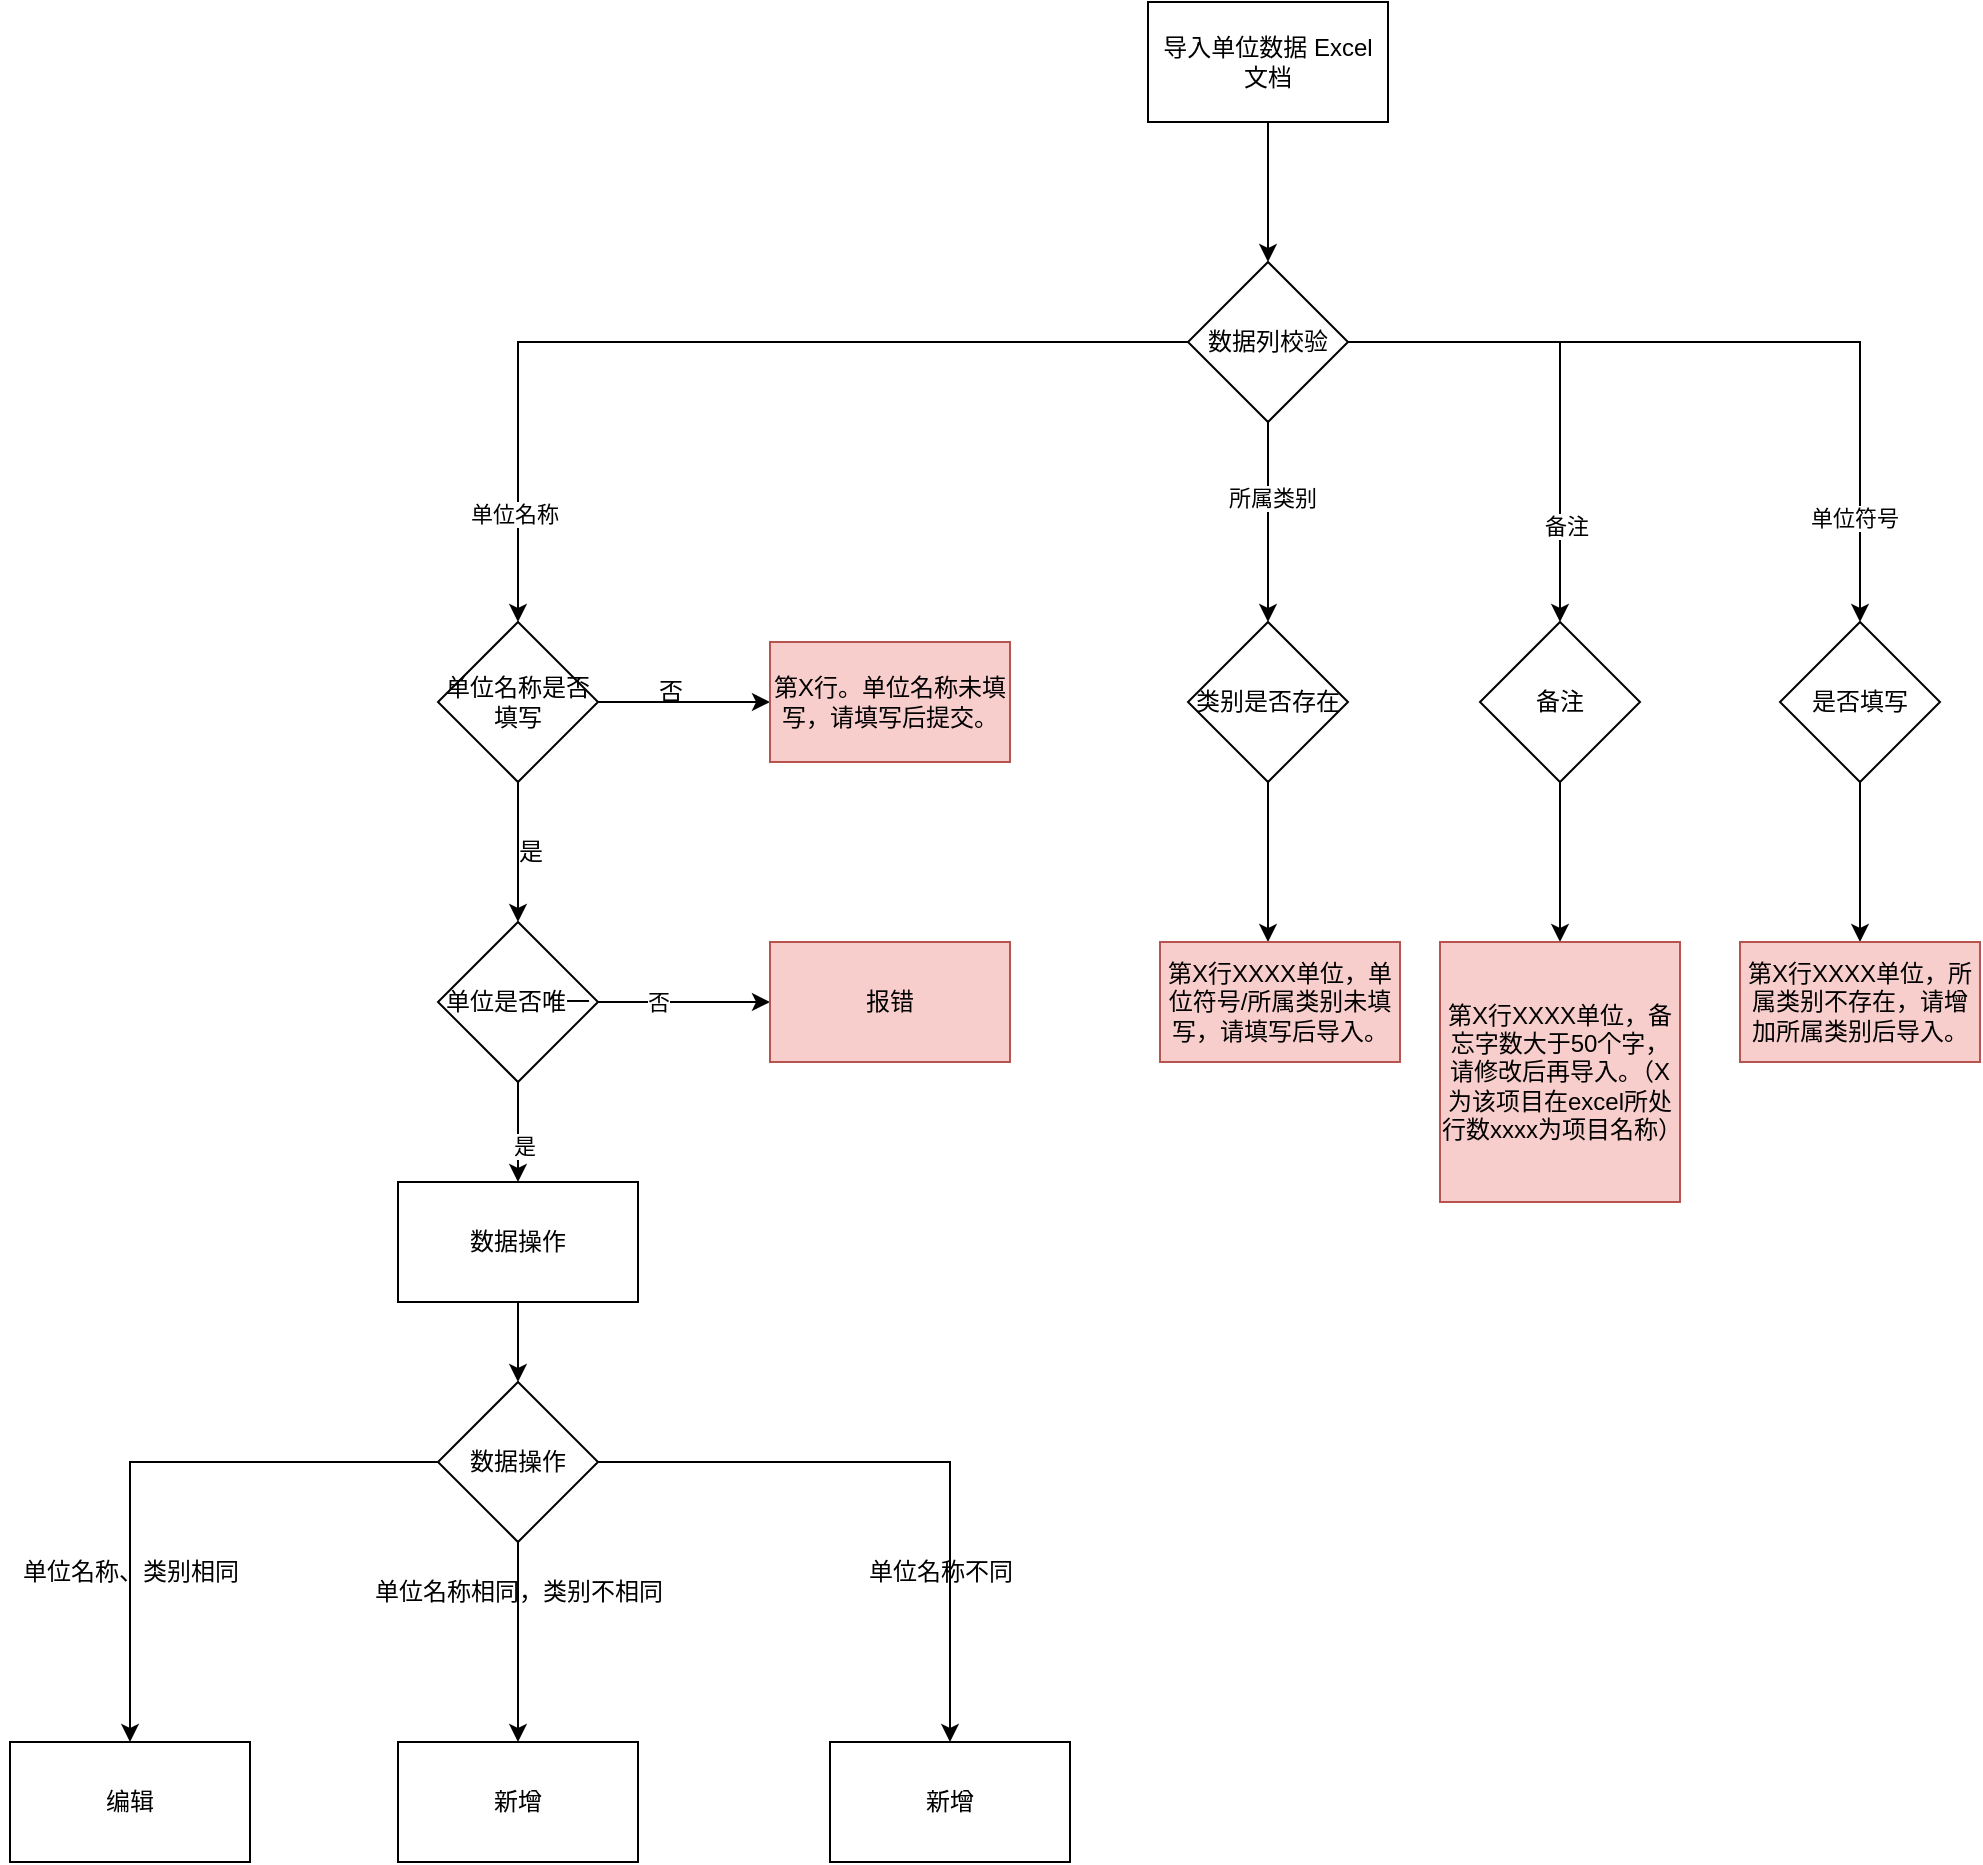 <mxfile version="20.6.0" type="github">
  <diagram id="tR3XoD3DEGh_v77hpuWb" name="第 1 页">
    <mxGraphModel dx="2249" dy="1973" grid="1" gridSize="10" guides="1" tooltips="1" connect="1" arrows="1" fold="1" page="1" pageScale="1" pageWidth="827" pageHeight="1169" math="0" shadow="0">
      <root>
        <mxCell id="0" />
        <mxCell id="1" parent="0" />
        <mxCell id="Ee5MRmjMs7288bCg43-E-31" style="edgeStyle=orthogonalEdgeStyle;rounded=0;orthogonalLoop=1;jettySize=auto;html=1;exitX=0.5;exitY=1;exitDx=0;exitDy=0;entryX=0.5;entryY=0;entryDx=0;entryDy=0;" edge="1" parent="1" source="Ee5MRmjMs7288bCg43-E-1" target="Ee5MRmjMs7288bCg43-E-30">
          <mxGeometry relative="1" as="geometry" />
        </mxCell>
        <mxCell id="Ee5MRmjMs7288bCg43-E-1" value="导入单位数据 Excel 文档" style="rounded=0;whiteSpace=wrap;html=1;" vertex="1" parent="1">
          <mxGeometry x="354" y="-220" width="120" height="60" as="geometry" />
        </mxCell>
        <mxCell id="Ee5MRmjMs7288bCg43-E-4" style="edgeStyle=orthogonalEdgeStyle;rounded=0;orthogonalLoop=1;jettySize=auto;html=1;exitX=0.5;exitY=1;exitDx=0;exitDy=0;entryX=0.5;entryY=0;entryDx=0;entryDy=0;" edge="1" parent="1" source="Ee5MRmjMs7288bCg43-E-2" target="Ee5MRmjMs7288bCg43-E-14">
          <mxGeometry relative="1" as="geometry">
            <mxPoint x="39" y="360" as="targetPoint" />
            <Array as="points" />
          </mxGeometry>
        </mxCell>
        <mxCell id="Ee5MRmjMs7288bCg43-E-9" value="是" style="edgeLabel;html=1;align=center;verticalAlign=middle;resizable=0;points=[];" vertex="1" connectable="0" parent="Ee5MRmjMs7288bCg43-E-4">
          <mxGeometry x="0.25" y="3" relative="1" as="geometry">
            <mxPoint as="offset" />
          </mxGeometry>
        </mxCell>
        <mxCell id="Ee5MRmjMs7288bCg43-E-6" style="edgeStyle=orthogonalEdgeStyle;rounded=0;orthogonalLoop=1;jettySize=auto;html=1;exitX=1;exitY=0.5;exitDx=0;exitDy=0;entryX=0;entryY=0.5;entryDx=0;entryDy=0;" edge="1" parent="1" source="Ee5MRmjMs7288bCg43-E-2" target="Ee5MRmjMs7288bCg43-E-5">
          <mxGeometry relative="1" as="geometry" />
        </mxCell>
        <mxCell id="Ee5MRmjMs7288bCg43-E-8" value="否" style="edgeLabel;html=1;align=center;verticalAlign=middle;resizable=0;points=[];" vertex="1" connectable="0" parent="Ee5MRmjMs7288bCg43-E-6">
          <mxGeometry x="-0.302" relative="1" as="geometry">
            <mxPoint as="offset" />
          </mxGeometry>
        </mxCell>
        <mxCell id="Ee5MRmjMs7288bCg43-E-2" value="单位是否唯一" style="rhombus;whiteSpace=wrap;html=1;" vertex="1" parent="1">
          <mxGeometry x="-1" y="240" width="80" height="80" as="geometry" />
        </mxCell>
        <mxCell id="Ee5MRmjMs7288bCg43-E-5" value="报错" style="rounded=0;whiteSpace=wrap;html=1;fillColor=#f8cecc;strokeColor=#b85450;" vertex="1" parent="1">
          <mxGeometry x="165" y="250" width="120" height="60" as="geometry" />
        </mxCell>
        <mxCell id="Ee5MRmjMs7288bCg43-E-10" value="编辑" style="rounded=0;whiteSpace=wrap;html=1;" vertex="1" parent="1">
          <mxGeometry x="-215" y="650" width="120" height="60" as="geometry" />
        </mxCell>
        <mxCell id="Ee5MRmjMs7288bCg43-E-11" value="新增" style="rounded=0;whiteSpace=wrap;html=1;" vertex="1" parent="1">
          <mxGeometry x="-21" y="650" width="120" height="60" as="geometry" />
        </mxCell>
        <mxCell id="Ee5MRmjMs7288bCg43-E-12" value="新增" style="rounded=0;whiteSpace=wrap;html=1;" vertex="1" parent="1">
          <mxGeometry x="195" y="650" width="120" height="60" as="geometry" />
        </mxCell>
        <mxCell id="Ee5MRmjMs7288bCg43-E-23" style="edgeStyle=orthogonalEdgeStyle;rounded=0;orthogonalLoop=1;jettySize=auto;html=1;exitX=0;exitY=0.5;exitDx=0;exitDy=0;" edge="1" parent="1" source="Ee5MRmjMs7288bCg43-E-13" target="Ee5MRmjMs7288bCg43-E-10">
          <mxGeometry relative="1" as="geometry" />
        </mxCell>
        <mxCell id="Ee5MRmjMs7288bCg43-E-24" style="edgeStyle=orthogonalEdgeStyle;rounded=0;orthogonalLoop=1;jettySize=auto;html=1;exitX=0.5;exitY=1;exitDx=0;exitDy=0;" edge="1" parent="1" source="Ee5MRmjMs7288bCg43-E-13" target="Ee5MRmjMs7288bCg43-E-11">
          <mxGeometry relative="1" as="geometry" />
        </mxCell>
        <mxCell id="Ee5MRmjMs7288bCg43-E-25" style="edgeStyle=orthogonalEdgeStyle;rounded=0;orthogonalLoop=1;jettySize=auto;html=1;exitX=1;exitY=0.5;exitDx=0;exitDy=0;" edge="1" parent="1" source="Ee5MRmjMs7288bCg43-E-13" target="Ee5MRmjMs7288bCg43-E-12">
          <mxGeometry relative="1" as="geometry" />
        </mxCell>
        <mxCell id="Ee5MRmjMs7288bCg43-E-13" value="数据操作" style="rhombus;whiteSpace=wrap;html=1;" vertex="1" parent="1">
          <mxGeometry x="-1" y="470" width="80" height="80" as="geometry" />
        </mxCell>
        <mxCell id="Ee5MRmjMs7288bCg43-E-15" style="edgeStyle=orthogonalEdgeStyle;rounded=0;orthogonalLoop=1;jettySize=auto;html=1;exitX=0.5;exitY=1;exitDx=0;exitDy=0;" edge="1" parent="1" source="Ee5MRmjMs7288bCg43-E-14" target="Ee5MRmjMs7288bCg43-E-13">
          <mxGeometry relative="1" as="geometry" />
        </mxCell>
        <mxCell id="Ee5MRmjMs7288bCg43-E-14" value="数据操作" style="rounded=0;whiteSpace=wrap;html=1;" vertex="1" parent="1">
          <mxGeometry x="-21" y="370" width="120" height="60" as="geometry" />
        </mxCell>
        <mxCell id="Ee5MRmjMs7288bCg43-E-18" style="edgeStyle=orthogonalEdgeStyle;rounded=0;orthogonalLoop=1;jettySize=auto;html=1;exitX=0.5;exitY=1;exitDx=0;exitDy=0;entryX=0.5;entryY=0;entryDx=0;entryDy=0;" edge="1" parent="1" source="Ee5MRmjMs7288bCg43-E-16" target="Ee5MRmjMs7288bCg43-E-2">
          <mxGeometry relative="1" as="geometry" />
        </mxCell>
        <mxCell id="Ee5MRmjMs7288bCg43-E-20" style="edgeStyle=orthogonalEdgeStyle;rounded=0;orthogonalLoop=1;jettySize=auto;html=1;exitX=1;exitY=0.5;exitDx=0;exitDy=0;entryX=0;entryY=0.5;entryDx=0;entryDy=0;" edge="1" parent="1" source="Ee5MRmjMs7288bCg43-E-16" target="Ee5MRmjMs7288bCg43-E-21">
          <mxGeometry relative="1" as="geometry">
            <mxPoint x="155" y="130" as="targetPoint" />
          </mxGeometry>
        </mxCell>
        <mxCell id="Ee5MRmjMs7288bCg43-E-16" value="单位名称是否填写" style="rhombus;whiteSpace=wrap;html=1;" vertex="1" parent="1">
          <mxGeometry x="-1" y="90" width="80" height="80" as="geometry" />
        </mxCell>
        <mxCell id="Ee5MRmjMs7288bCg43-E-19" value="是" style="text;html=1;align=center;verticalAlign=middle;resizable=0;points=[];autosize=1;strokeColor=none;fillColor=none;" vertex="1" parent="1">
          <mxGeometry x="25" y="190" width="40" height="30" as="geometry" />
        </mxCell>
        <mxCell id="Ee5MRmjMs7288bCg43-E-21" value="&lt;div data-docx-has-block-data=&quot;false&quot; data-page-id=&quot;doxcnUg7UYMPqlSIyXwDWfKtBhc&quot;&gt;&lt;div class=&quot;ace-line ace-line old-record-id-doxcnEmQ2aUY8U2KQ4J9b7pMEVh&quot; style=&quot;&quot;&gt;第X行。单位名称未填写，请填写后提交。&lt;/div&gt;&lt;/div&gt;&lt;span class=&quot;lark-record-clipboard&quot; data-lark-record-format=&quot;docx/text&quot; data-lark-record-data=&quot;{&amp;quot;rootId&amp;quot;:&amp;quot;doxcnUg7UYMPqlSIyXwDWfKtBhc&amp;quot;,&amp;quot;text&amp;quot;:{&amp;quot;initialAttributedTexts&amp;quot;:{&amp;quot;text&amp;quot;:{&amp;quot;0&amp;quot;:&amp;quot;第X行。单位名称未填写，请填写后提交。&amp;quot;},&amp;quot;attribs&amp;quot;:{&amp;quot;0&amp;quot;:&amp;quot;*0+j&amp;quot;}},&amp;quot;apool&amp;quot;:{&amp;quot;numToAttrib&amp;quot;:{&amp;quot;0&amp;quot;:[&amp;quot;author&amp;quot;,&amp;quot;7049226964187480066&amp;quot;]},&amp;quot;nextNum&amp;quot;:1}},&amp;quot;type&amp;quot;:&amp;quot;text&amp;quot;,&amp;quot;referenceRecordMap&amp;quot;:{},&amp;quot;extra&amp;quot;:{&amp;quot;mention_page_title&amp;quot;:{},&amp;quot;external_mention_url&amp;quot;:{}},&amp;quot;isKeepQuoteContainer&amp;quot;:false,&amp;quot;isFromCode&amp;quot;:false,&amp;quot;selection&amp;quot;:[{&amp;quot;id&amp;quot;:1011,&amp;quot;type&amp;quot;:&amp;quot;text&amp;quot;,&amp;quot;selection&amp;quot;:{&amp;quot;start&amp;quot;:0,&amp;quot;end&amp;quot;:19},&amp;quot;recordId&amp;quot;:&amp;quot;doxcnEmQ2aUY8U2KQ4J9b7pMEVh&amp;quot;}],&amp;quot;isCut&amp;quot;:false}&quot;&gt;&lt;/span&gt;" style="rounded=0;whiteSpace=wrap;html=1;fillColor=#f8cecc;strokeColor=#b85450;" vertex="1" parent="1">
          <mxGeometry x="165" y="100" width="120" height="60" as="geometry" />
        </mxCell>
        <mxCell id="Ee5MRmjMs7288bCg43-E-22" value="否" style="text;html=1;align=center;verticalAlign=middle;resizable=0;points=[];autosize=1;strokeColor=none;fillColor=none;" vertex="1" parent="1">
          <mxGeometry x="95" y="110" width="40" height="30" as="geometry" />
        </mxCell>
        <mxCell id="Ee5MRmjMs7288bCg43-E-26" value="&lt;span style=&quot;&quot;&gt;单位名称、类别相同&lt;/span&gt;" style="text;html=1;align=center;verticalAlign=middle;resizable=0;points=[];autosize=1;strokeColor=none;fillColor=none;" vertex="1" parent="1">
          <mxGeometry x="-220" y="550" width="130" height="30" as="geometry" />
        </mxCell>
        <mxCell id="Ee5MRmjMs7288bCg43-E-28" value="&lt;span style=&quot;&quot;&gt;单位名称相同，类别不相同&lt;/span&gt;" style="text;html=1;align=center;verticalAlign=middle;resizable=0;points=[];autosize=1;strokeColor=none;fillColor=none;" vertex="1" parent="1">
          <mxGeometry x="-46" y="560" width="170" height="30" as="geometry" />
        </mxCell>
        <mxCell id="Ee5MRmjMs7288bCg43-E-29" value="&lt;span style=&quot;&quot;&gt;单位名称不同&lt;/span&gt;" style="text;html=1;align=center;verticalAlign=middle;resizable=0;points=[];autosize=1;strokeColor=none;fillColor=none;" vertex="1" parent="1">
          <mxGeometry x="200" y="550" width="100" height="30" as="geometry" />
        </mxCell>
        <mxCell id="Ee5MRmjMs7288bCg43-E-32" style="edgeStyle=orthogonalEdgeStyle;rounded=0;orthogonalLoop=1;jettySize=auto;html=1;exitX=0;exitY=0.5;exitDx=0;exitDy=0;entryX=0.5;entryY=0;entryDx=0;entryDy=0;" edge="1" parent="1" source="Ee5MRmjMs7288bCg43-E-30" target="Ee5MRmjMs7288bCg43-E-16">
          <mxGeometry relative="1" as="geometry" />
        </mxCell>
        <mxCell id="Ee5MRmjMs7288bCg43-E-48" value="单位名称" style="edgeLabel;html=1;align=center;verticalAlign=middle;resizable=0;points=[];" vertex="1" connectable="0" parent="Ee5MRmjMs7288bCg43-E-32">
          <mxGeometry x="0.773" y="-2" relative="1" as="geometry">
            <mxPoint as="offset" />
          </mxGeometry>
        </mxCell>
        <mxCell id="Ee5MRmjMs7288bCg43-E-40" style="edgeStyle=orthogonalEdgeStyle;rounded=0;orthogonalLoop=1;jettySize=auto;html=1;exitX=0.5;exitY=1;exitDx=0;exitDy=0;" edge="1" parent="1" source="Ee5MRmjMs7288bCg43-E-30" target="Ee5MRmjMs7288bCg43-E-38">
          <mxGeometry relative="1" as="geometry" />
        </mxCell>
        <mxCell id="Ee5MRmjMs7288bCg43-E-47" value="所属类别" style="edgeLabel;html=1;align=center;verticalAlign=middle;resizable=0;points=[];" vertex="1" connectable="0" parent="Ee5MRmjMs7288bCg43-E-40">
          <mxGeometry x="-0.24" y="2" relative="1" as="geometry">
            <mxPoint as="offset" />
          </mxGeometry>
        </mxCell>
        <mxCell id="Ee5MRmjMs7288bCg43-E-42" style="edgeStyle=orthogonalEdgeStyle;rounded=0;orthogonalLoop=1;jettySize=auto;html=1;exitX=1;exitY=0.5;exitDx=0;exitDy=0;" edge="1" parent="1" source="Ee5MRmjMs7288bCg43-E-30" target="Ee5MRmjMs7288bCg43-E-41">
          <mxGeometry relative="1" as="geometry" />
        </mxCell>
        <mxCell id="Ee5MRmjMs7288bCg43-E-44" value="备注" style="edgeLabel;html=1;align=center;verticalAlign=middle;resizable=0;points=[];" vertex="1" connectable="0" parent="Ee5MRmjMs7288bCg43-E-42">
          <mxGeometry x="0.61" y="3" relative="1" as="geometry">
            <mxPoint as="offset" />
          </mxGeometry>
        </mxCell>
        <mxCell id="Ee5MRmjMs7288bCg43-E-45" style="edgeStyle=orthogonalEdgeStyle;rounded=0;orthogonalLoop=1;jettySize=auto;html=1;exitX=1;exitY=0.5;exitDx=0;exitDy=0;entryX=0.5;entryY=0;entryDx=0;entryDy=0;" edge="1" parent="1" source="Ee5MRmjMs7288bCg43-E-30" target="Ee5MRmjMs7288bCg43-E-35">
          <mxGeometry relative="1" as="geometry" />
        </mxCell>
        <mxCell id="Ee5MRmjMs7288bCg43-E-46" value="单位符号" style="edgeLabel;html=1;align=center;verticalAlign=middle;resizable=0;points=[];" vertex="1" connectable="0" parent="Ee5MRmjMs7288bCg43-E-45">
          <mxGeometry x="0.737" y="-3" relative="1" as="geometry">
            <mxPoint as="offset" />
          </mxGeometry>
        </mxCell>
        <mxCell id="Ee5MRmjMs7288bCg43-E-30" value="数据列校验" style="rhombus;whiteSpace=wrap;html=1;" vertex="1" parent="1">
          <mxGeometry x="374" y="-90" width="80" height="80" as="geometry" />
        </mxCell>
        <mxCell id="Ee5MRmjMs7288bCg43-E-53" style="edgeStyle=orthogonalEdgeStyle;rounded=0;orthogonalLoop=1;jettySize=auto;html=1;exitX=0.5;exitY=1;exitDx=0;exitDy=0;" edge="1" parent="1" source="Ee5MRmjMs7288bCg43-E-35" target="Ee5MRmjMs7288bCg43-E-52">
          <mxGeometry relative="1" as="geometry" />
        </mxCell>
        <mxCell id="Ee5MRmjMs7288bCg43-E-35" value="是否填写" style="rhombus;whiteSpace=wrap;html=1;" vertex="1" parent="1">
          <mxGeometry x="670" y="90" width="80" height="80" as="geometry" />
        </mxCell>
        <mxCell id="Ee5MRmjMs7288bCg43-E-51" style="edgeStyle=orthogonalEdgeStyle;rounded=0;orthogonalLoop=1;jettySize=auto;html=1;exitX=0.5;exitY=1;exitDx=0;exitDy=0;entryX=0.45;entryY=0;entryDx=0;entryDy=0;entryPerimeter=0;" edge="1" parent="1" source="Ee5MRmjMs7288bCg43-E-38" target="Ee5MRmjMs7288bCg43-E-50">
          <mxGeometry relative="1" as="geometry" />
        </mxCell>
        <mxCell id="Ee5MRmjMs7288bCg43-E-38" value="类别是否存在" style="rhombus;whiteSpace=wrap;html=1;" vertex="1" parent="1">
          <mxGeometry x="374" y="90" width="80" height="80" as="geometry" />
        </mxCell>
        <mxCell id="Ee5MRmjMs7288bCg43-E-55" style="edgeStyle=orthogonalEdgeStyle;rounded=0;orthogonalLoop=1;jettySize=auto;html=1;exitX=0.5;exitY=1;exitDx=0;exitDy=0;entryX=0.5;entryY=0;entryDx=0;entryDy=0;" edge="1" parent="1" source="Ee5MRmjMs7288bCg43-E-41" target="Ee5MRmjMs7288bCg43-E-54">
          <mxGeometry relative="1" as="geometry" />
        </mxCell>
        <mxCell id="Ee5MRmjMs7288bCg43-E-41" value="备注" style="rhombus;whiteSpace=wrap;html=1;" vertex="1" parent="1">
          <mxGeometry x="520" y="90" width="80" height="80" as="geometry" />
        </mxCell>
        <mxCell id="Ee5MRmjMs7288bCg43-E-50" value="&lt;div data-docx-has-block-data=&quot;false&quot; data-page-id=&quot;doxcnUg7UYMPqlSIyXwDWfKtBhc&quot;&gt;&lt;div class=&quot;ace-line ace-line old-record-id-doxcnKc0QkksCO4IWQncFoXeaog&quot; style=&quot;&quot;&gt;第X行XXXX单位，单位符号/所属类别未填写，请填写后导入。&lt;/div&gt;&lt;/div&gt;&lt;span class=&quot;lark-record-clipboard&quot; data-lark-record-format=&quot;docx/text&quot; data-lark-record-data=&quot;{&amp;quot;rootId&amp;quot;:&amp;quot;doxcnUg7UYMPqlSIyXwDWfKtBhc&amp;quot;,&amp;quot;text&amp;quot;:{&amp;quot;initialAttributedTexts&amp;quot;:{&amp;quot;text&amp;quot;:{&amp;quot;0&amp;quot;:&amp;quot;第X行XXXX单位，单位符号/所属类别未填写，请填写后导入。&amp;quot;},&amp;quot;attribs&amp;quot;:{&amp;quot;0&amp;quot;:&amp;quot;*0+u&amp;quot;}},&amp;quot;apool&amp;quot;:{&amp;quot;numToAttrib&amp;quot;:{&amp;quot;0&amp;quot;:[&amp;quot;author&amp;quot;,&amp;quot;7049226964187480066&amp;quot;]},&amp;quot;nextNum&amp;quot;:1}},&amp;quot;type&amp;quot;:&amp;quot;text&amp;quot;,&amp;quot;referenceRecordMap&amp;quot;:{},&amp;quot;extra&amp;quot;:{&amp;quot;mention_page_title&amp;quot;:{},&amp;quot;external_mention_url&amp;quot;:{}},&amp;quot;isKeepQuoteContainer&amp;quot;:false,&amp;quot;isFromCode&amp;quot;:false,&amp;quot;selection&amp;quot;:[{&amp;quot;id&amp;quot;:1022,&amp;quot;type&amp;quot;:&amp;quot;text&amp;quot;,&amp;quot;selection&amp;quot;:{&amp;quot;start&amp;quot;:0,&amp;quot;end&amp;quot;:30},&amp;quot;recordId&amp;quot;:&amp;quot;doxcnKc0QkksCO4IWQncFoXeaog&amp;quot;}],&amp;quot;isCut&amp;quot;:false}&quot;&gt;&lt;/span&gt;" style="rounded=0;whiteSpace=wrap;html=1;fillColor=#f8cecc;strokeColor=#b85450;" vertex="1" parent="1">
          <mxGeometry x="360" y="250" width="120" height="60" as="geometry" />
        </mxCell>
        <mxCell id="Ee5MRmjMs7288bCg43-E-52" value="&lt;div data-docx-has-block-data=&quot;false&quot; data-page-id=&quot;doxcnUg7UYMPqlSIyXwDWfKtBhc&quot;&gt;&lt;div class=&quot;ace-line ace-line old-record-id-doxcnWccg8Q4s2kwUeaJdWW6MFd&quot; style=&quot;&quot;&gt;第X行XXXX单位，所属类别不存在，请增加所属类别后导入。&lt;/div&gt;&lt;/div&gt;&lt;span class=&quot;lark-record-clipboard&quot; data-lark-record-format=&quot;docx/text&quot; data-lark-record-data=&quot;{&amp;quot;rootId&amp;quot;:&amp;quot;doxcnUg7UYMPqlSIyXwDWfKtBhc&amp;quot;,&amp;quot;text&amp;quot;:{&amp;quot;initialAttributedTexts&amp;quot;:{&amp;quot;text&amp;quot;:{&amp;quot;0&amp;quot;:&amp;quot;第X行XXXX单位，所属类别不存在，请增加所属类别后导入。&amp;quot;},&amp;quot;attribs&amp;quot;:{&amp;quot;0&amp;quot;:&amp;quot;*0+t&amp;quot;}},&amp;quot;apool&amp;quot;:{&amp;quot;numToAttrib&amp;quot;:{&amp;quot;0&amp;quot;:[&amp;quot;author&amp;quot;,&amp;quot;7049226964187480066&amp;quot;]},&amp;quot;nextNum&amp;quot;:1}},&amp;quot;type&amp;quot;:&amp;quot;text&amp;quot;,&amp;quot;referenceRecordMap&amp;quot;:{},&amp;quot;extra&amp;quot;:{&amp;quot;mention_page_title&amp;quot;:{},&amp;quot;external_mention_url&amp;quot;:{}},&amp;quot;isKeepQuoteContainer&amp;quot;:false,&amp;quot;isFromCode&amp;quot;:false,&amp;quot;selection&amp;quot;:[{&amp;quot;id&amp;quot;:1030,&amp;quot;type&amp;quot;:&amp;quot;text&amp;quot;,&amp;quot;selection&amp;quot;:{&amp;quot;start&amp;quot;:0,&amp;quot;end&amp;quot;:29},&amp;quot;recordId&amp;quot;:&amp;quot;doxcnWccg8Q4s2kwUeaJdWW6MFd&amp;quot;}],&amp;quot;isCut&amp;quot;:false}&quot;&gt;&lt;/span&gt;" style="rounded=0;whiteSpace=wrap;html=1;fillColor=#f8cecc;strokeColor=#b85450;" vertex="1" parent="1">
          <mxGeometry x="650" y="250" width="120" height="60" as="geometry" />
        </mxCell>
        <mxCell id="Ee5MRmjMs7288bCg43-E-54" value="&lt;div data-docx-has-block-data=&quot;false&quot; data-page-id=&quot;doxcnUg7UYMPqlSIyXwDWfKtBhc&quot;&gt;&lt;div class=&quot;ace-line ace-line old-record-id-doxcno6qOMYyiK0uYWARn00Ld2f&quot; style=&quot;&quot;&gt;第X行XXXX单位，备忘字数大于50个字，请修改后再导入。（X为该项目在excel所处行数xxxx为项目名称）&lt;/div&gt;&lt;/div&gt;&lt;span class=&quot;lark-record-clipboard&quot; data-lark-record-format=&quot;docx/text&quot; data-lark-record-data=&quot;{&amp;quot;rootId&amp;quot;:&amp;quot;doxcnUg7UYMPqlSIyXwDWfKtBhc&amp;quot;,&amp;quot;text&amp;quot;:{&amp;quot;initialAttributedTexts&amp;quot;:{&amp;quot;text&amp;quot;:{&amp;quot;0&amp;quot;:&amp;quot;第X行XXXX单位，备忘字数大于50个字，请修改后再导入。（X为该项目在excel所处行数xxxx为项目名称）&amp;quot;},&amp;quot;attribs&amp;quot;:{&amp;quot;0&amp;quot;:&amp;quot;*0+1j&amp;quot;}},&amp;quot;apool&amp;quot;:{&amp;quot;numToAttrib&amp;quot;:{&amp;quot;0&amp;quot;:[&amp;quot;author&amp;quot;,&amp;quot;7049226964187480066&amp;quot;]},&amp;quot;nextNum&amp;quot;:1}},&amp;quot;type&amp;quot;:&amp;quot;text&amp;quot;,&amp;quot;referenceRecordMap&amp;quot;:{},&amp;quot;extra&amp;quot;:{&amp;quot;mention_page_title&amp;quot;:{},&amp;quot;external_mention_url&amp;quot;:{}},&amp;quot;isKeepQuoteContainer&amp;quot;:false,&amp;quot;isFromCode&amp;quot;:false,&amp;quot;selection&amp;quot;:[{&amp;quot;id&amp;quot;:1018,&amp;quot;type&amp;quot;:&amp;quot;text&amp;quot;,&amp;quot;selection&amp;quot;:{&amp;quot;start&amp;quot;:0,&amp;quot;end&amp;quot;:55},&amp;quot;recordId&amp;quot;:&amp;quot;doxcno6qOMYyiK0uYWARn00Ld2f&amp;quot;}],&amp;quot;isCut&amp;quot;:false}&quot;&gt;&lt;/span&gt;" style="rounded=0;whiteSpace=wrap;html=1;fillColor=#f8cecc;strokeColor=#b85450;" vertex="1" parent="1">
          <mxGeometry x="500" y="250" width="120" height="130" as="geometry" />
        </mxCell>
      </root>
    </mxGraphModel>
  </diagram>
</mxfile>
